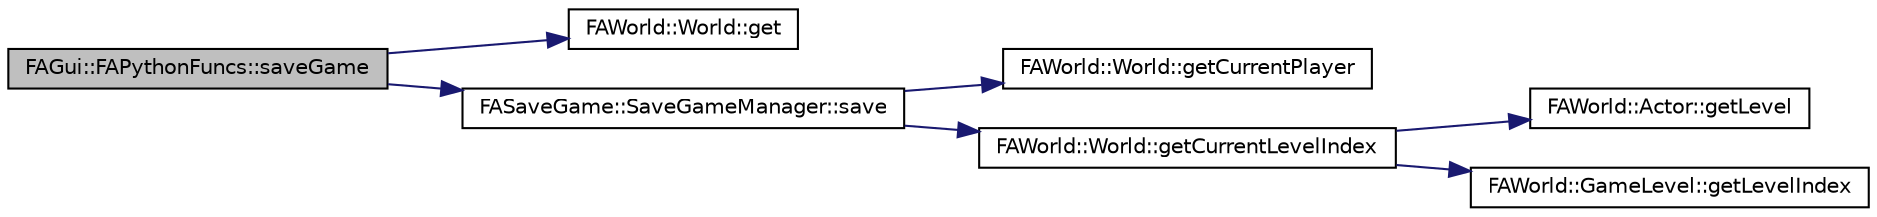 digraph G
{
  edge [fontname="Helvetica",fontsize="10",labelfontname="Helvetica",labelfontsize="10"];
  node [fontname="Helvetica",fontsize="10",shape=record];
  rankdir="LR";
  Node1 [label="FAGui::FAPythonFuncs::saveGame",height=0.2,width=0.4,color="black", fillcolor="grey75", style="filled" fontcolor="black"];
  Node1 -> Node2 [color="midnightblue",fontsize="10",style="solid",fontname="Helvetica"];
  Node2 [label="FAWorld::World::get",height=0.2,width=0.4,color="black", fillcolor="white", style="filled",URL="$class_f_a_world_1_1_world.html#aa72cae8b62329a79324bce7294236787"];
  Node1 -> Node3 [color="midnightblue",fontsize="10",style="solid",fontname="Helvetica"];
  Node3 [label="FASaveGame::SaveGameManager::save",height=0.2,width=0.4,color="black", fillcolor="white", style="filled",URL="$class_f_a_save_game_1_1_save_game_manager.html#a68aee19535d06533bc4dd06a872651f7"];
  Node3 -> Node4 [color="midnightblue",fontsize="10",style="solid",fontname="Helvetica"];
  Node4 [label="FAWorld::World::getCurrentPlayer",height=0.2,width=0.4,color="black", fillcolor="white", style="filled",URL="$class_f_a_world_1_1_world.html#a8715034c60fe91ec17c2baf2d57c8e79"];
  Node3 -> Node5 [color="midnightblue",fontsize="10",style="solid",fontname="Helvetica"];
  Node5 [label="FAWorld::World::getCurrentLevelIndex",height=0.2,width=0.4,color="black", fillcolor="white", style="filled",URL="$class_f_a_world_1_1_world.html#a1cecdd7a29335885b67df630d476585f"];
  Node5 -> Node6 [color="midnightblue",fontsize="10",style="solid",fontname="Helvetica"];
  Node6 [label="FAWorld::Actor::getLevel",height=0.2,width=0.4,color="black", fillcolor="white", style="filled",URL="$class_f_a_world_1_1_actor.html#ac7f3a1a4b5b66da302e257ea3b5c0f58"];
  Node5 -> Node7 [color="midnightblue",fontsize="10",style="solid",fontname="Helvetica"];
  Node7 [label="FAWorld::GameLevel::getLevelIndex",height=0.2,width=0.4,color="black", fillcolor="white", style="filled",URL="$class_f_a_world_1_1_game_level.html#aa34b6cd6ab73af749fe3a92426b55bb8"];
}
